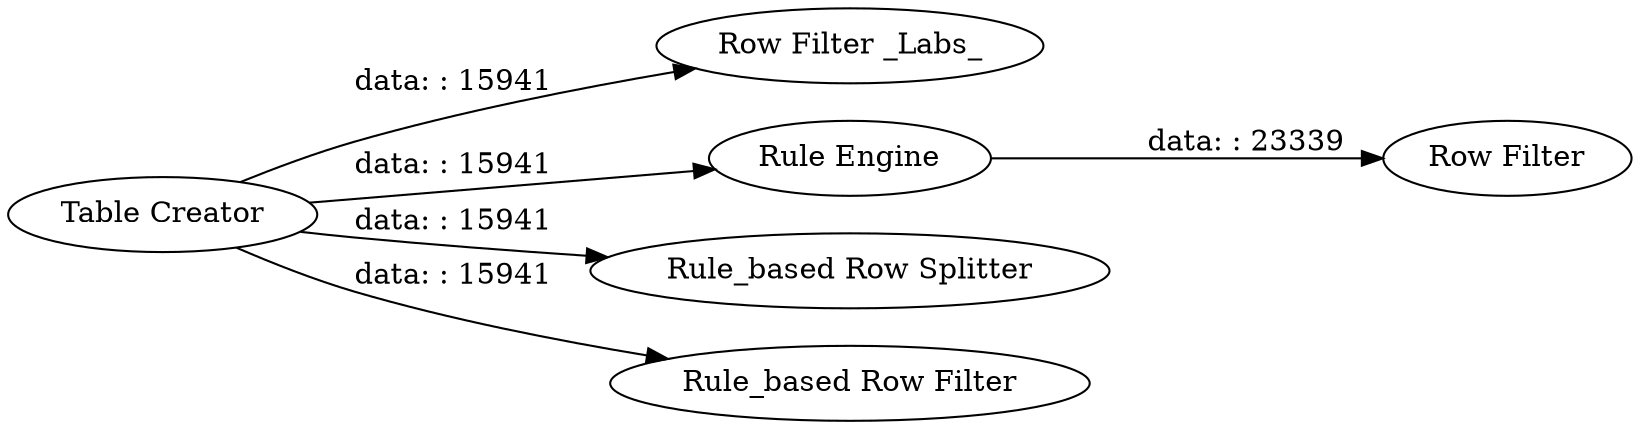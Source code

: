 digraph {
	"3214793991341273461_5" [label="Row Filter _Labs_"]
	"3214793991341273461_4" [label="Row Filter"]
	"3214793991341273461_1" [label="Table Creator"]
	"3214793991341273461_3" [label="Rule Engine"]
	"3214793991341273461_7" [label="Rule_based Row Splitter"]
	"3214793991341273461_6" [label="Rule_based Row Filter"]
	"3214793991341273461_1" -> "3214793991341273461_6" [label="data: : 15941"]
	"3214793991341273461_1" -> "3214793991341273461_3" [label="data: : 15941"]
	"3214793991341273461_1" -> "3214793991341273461_5" [label="data: : 15941"]
	"3214793991341273461_1" -> "3214793991341273461_7" [label="data: : 15941"]
	"3214793991341273461_3" -> "3214793991341273461_4" [label="data: : 23339"]
	rankdir=LR
}
